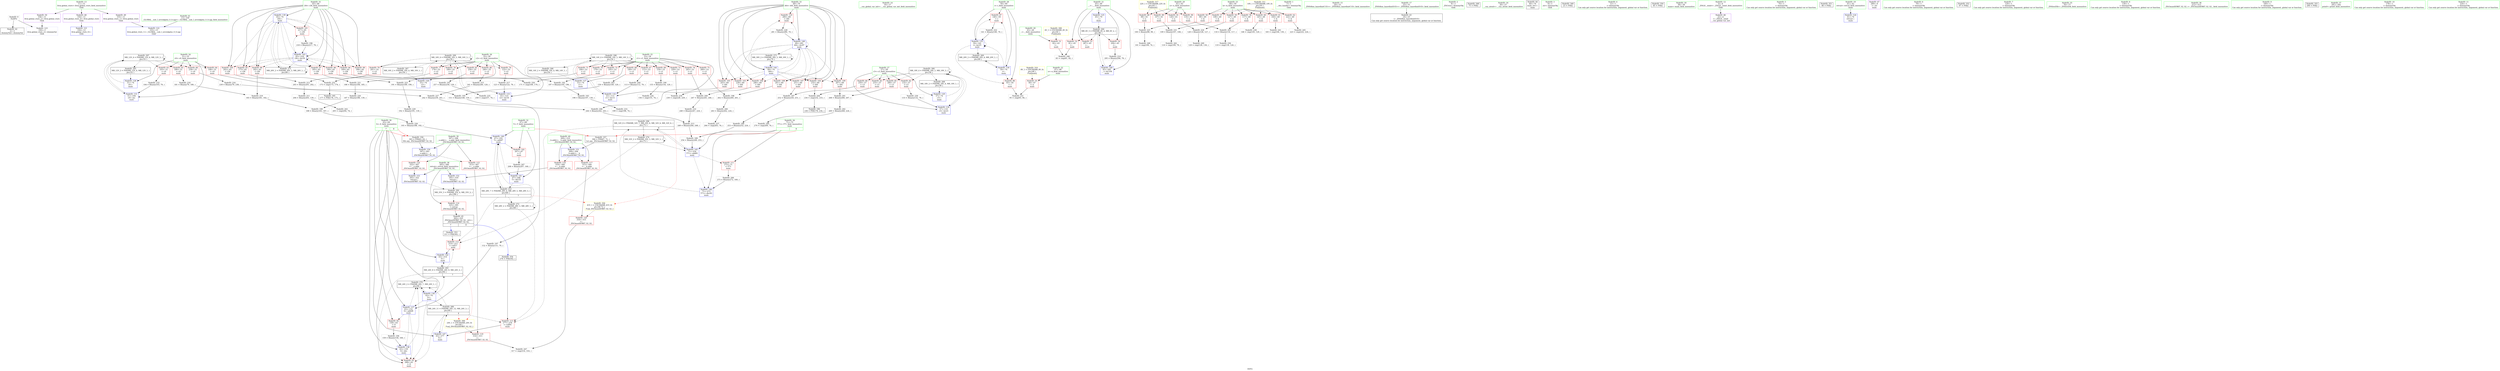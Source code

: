 digraph "SVFG" {
	label="SVFG";

	Node0x5601fb62e960 [shape=record,color=grey,label="{NodeID: 0\nNullPtr}"];
	Node0x5601fb62e960 -> Node0x5601fb657480[style=solid];
	Node0x5601fb62e960 -> Node0x5601fb65d7e0[style=solid];
	Node0x5601fb657a90 [shape=record,color=red,label="{NodeID: 97\n185\<--65\n\<--i36\nmain\n}"];
	Node0x5601fb657a90 -> Node0x5601fb665b40[style=solid];
	Node0x5601fb634420 [shape=record,color=green,label="{NodeID: 14\n16\<--17\n__cxx_global_var_init\<--__cxx_global_var_init_field_insensitive\n}"];
	Node0x5601fb65b530 [shape=record,color=grey,label="{NodeID: 194\n159 = Binary(158, 160, )\n}"];
	Node0x5601fb65b530 -> Node0x5601fb65e440[style=solid];
	Node0x5601fb6585f0 [shape=record,color=red,label="{NodeID: 111\n272\<--71\n\<--T71\nmain\n}"];
	Node0x5601fb6585f0 -> Node0x5601fb6644c0[style=solid];
	Node0x5601fb633420 [shape=record,color=green,label="{NodeID: 28\n59\<--60\ni\<--i_field_insensitive\nmain\n}"];
	Node0x5601fb633420 -> Node0x5601fb65a950[style=solid];
	Node0x5601fb633420 -> Node0x5601fb65aa20[style=solid];
	Node0x5601fb633420 -> Node0x5601fb65ddc0[style=solid];
	Node0x5601fb633420 -> Node0x5601fb65e1d0[style=solid];
	Node0x5601fb6647c0 [shape=record,color=grey,label="{NodeID: 208\n244 = Binary(242, 243, )\n}"];
	Node0x5601fb6647c0 -> Node0x5601fb664f40[style=solid];
	Node0x5601fb65d9b0 [shape=record,color=blue,label="{NodeID: 125\n45\<--79\n__\<--\nmain\n}"];
	Node0x5601fb65d9b0 -> Node0x5601fb676540[style=dashed];
	Node0x5601fb657480 [shape=record,color=black,label="{NodeID: 42\n2\<--3\ndummyVal\<--dummyVal\n}"];
	Node0x5601fb665cc0 [shape=record,color=grey,label="{NodeID: 222\n141 = Binary(140, 79, )\n}"];
	Node0x5601fb665cc0 -> Node0x5601fb65e1d0[style=solid];
	Node0x5601fb65e510 [shape=record,color=blue,label="{NodeID: 139\n65\<--74\ni36\<--\nmain\n}"];
	Node0x5601fb65e510 -> Node0x5601fb65afd0[style=dashed];
	Node0x5601fb65e510 -> Node0x5601fb65b0a0[style=dashed];
	Node0x5601fb65e510 -> Node0x5601fb6579c0[style=dashed];
	Node0x5601fb65e510 -> Node0x5601fb657a90[style=dashed];
	Node0x5601fb65e510 -> Node0x5601fb657b60[style=dashed];
	Node0x5601fb65e510 -> Node0x5601fb657c30[style=dashed];
	Node0x5601fb65e510 -> Node0x5601fb657d00[style=dashed];
	Node0x5601fb65e510 -> Node0x5601fb657dd0[style=dashed];
	Node0x5601fb65e510 -> Node0x5601fb65e850[style=dashed];
	Node0x5601fb65e510 -> Node0x5601fb679050[style=dashed];
	Node0x5601fb6590f0 [shape=record,color=red,label="{NodeID: 56\n99\<--49\n\<--k\nmain\n}"];
	Node0x5601fb6590f0 -> Node0x5601fb666140[style=solid];
	Node0x5601fb6671c0 [shape=record,color=grey,label="{NodeID: 236\n119 = cmp(118, 120, )\n}"];
	Node0x5601fb65f070 [shape=record,color=blue,label="{NodeID: 153\n305\<--322\nretval\<--\n_ZSt3maxIiERKT_S2_S2_\n}"];
	Node0x5601fb65f070 -> Node0x5601fb67f540[style=dashed];
	Node0x5601fb659c50 [shape=record,color=red,label="{NodeID: 70\n170\<--53\n\<--c1\nmain\n}"];
	Node0x5601fb659c50 -> Node0x5601fb65c7c0[style=solid];
	Node0x5601fb65c7c0 [shape=record,color=grey,label="{NodeID: 250\n171 = cmp(169, 170, )\n}"];
	Node0x5601fb65a7b0 [shape=record,color=red,label="{NodeID: 84\n250\<--57\n\<--c3\nmain\n}"];
	Node0x5601fb65a7b0 -> Node0x5601fb661830[style=solid];
	Node0x5601fb633850 [shape=record,color=green,label="{NodeID: 1\n7\<--1\n__dso_handle\<--dummyObj\nGlob }"];
	Node0x5601fb676540 [shape=record,color=black,label="{NodeID: 264\nMR_6V_3 = PHI(MR_6V_4, MR_6V_2, )\npts\{46 \}\n}"];
	Node0x5601fb676540 -> Node0x5601fb658db0[style=dashed];
	Node0x5601fb676540 -> Node0x5601fb658e80[style=dashed];
	Node0x5601fb676540 -> Node0x5601fb658f50[style=dashed];
	Node0x5601fb676540 -> Node0x5601fb65ed30[style=dashed];
	Node0x5601fb657b60 [shape=record,color=red,label="{NodeID: 98\n190\<--65\n\<--i36\nmain\n}"];
	Node0x5601fb657b60 -> Node0x5601fb665e40[style=solid];
	Node0x5601fb6344f0 [shape=record,color=green,label="{NodeID: 15\n20\<--21\n_ZNSt8ios_base4InitC1Ev\<--_ZNSt8ios_base4InitC1Ev_field_insensitive\n}"];
	Node0x5601fb65b6b0 [shape=record,color=grey,label="{NodeID: 195\n151 = Binary(148, 150, )\n}"];
	Node0x5601fb65b6b0 -> Node0x5601fb65b9b0[style=solid];
	Node0x5601fb6586c0 [shape=record,color=red,label="{NodeID: 112\n214\<--211\n\<--call57\nmain\n}"];
	Node0x5601fb6586c0 -> Node0x5601fb65e780[style=solid];
	Node0x5601fb656970 [shape=record,color=green,label="{NodeID: 29\n61\<--62\nx\<--x_field_insensitive\nmain\n}"];
	Node0x5601fb656970 -> Node0x5601fb65aaf0[style=solid];
	Node0x5601fb656970 -> Node0x5601fb65abc0[style=solid];
	Node0x5601fb656970 -> Node0x5601fb65ac90[style=solid];
	Node0x5601fb656970 -> Node0x5601fb65ad60[style=solid];
	Node0x5601fb67f540 [shape=record,color=black,label="{NodeID: 292\nMR_35V_3 = PHI(MR_35V_4, MR_35V_2, )\npts\{306 \}\n}"];
	Node0x5601fb67f540 -> Node0x5601fb658860[style=dashed];
	Node0x5601fb664940 [shape=record,color=grey,label="{NodeID: 209\n247 = Binary(245, 246, )\n}"];
	Node0x5601fb664940 -> Node0x5601fb664ac0[style=solid];
	Node0x5601fb65da80 [shape=record,color=blue,label="{NodeID: 126\n51\<--74\nc0\<--\nmain\n}"];
	Node0x5601fb65da80 -> Node0x5601fb680e40[style=dashed];
	Node0x5601fb657580 [shape=record,color=black,label="{NodeID: 43\n24\<--25\n\<--_ZNSt8ios_base4InitD1Ev\nCan only get source location for instruction, argument, global var or function.}"];
	Node0x5601fb683500 [shape=record,color=yellow,style=double,label="{NodeID: 306\n24V_1 = ENCHI(MR_24V_0)\npts\{64 \}\nFun[_ZSt3maxIiERKT_S2_S2_]}"];
	Node0x5601fb683500 -> Node0x5601fb65d440[style=dashed];
	Node0x5601fb665e40 [shape=record,color=grey,label="{NodeID: 223\n191 = Binary(189, 190, )\n}"];
	Node0x5601fb665e40 -> Node0x5601fb666740[style=solid];
	Node0x5601fb65e5e0 [shape=record,color=blue,label="{NodeID: 140\n67\<--193\nT\<--add47\nmain\n}"];
	Node0x5601fb65e5e0 -> Node0x5601fb657ea0[style=dashed];
	Node0x5601fb65e5e0 -> Node0x5601fb65e6b0[style=dashed];
	Node0x5601fb65e5e0 -> Node0x5601fb672e40[style=dashed];
	Node0x5601fb6591c0 [shape=record,color=red,label="{NodeID: 57\n108\<--49\n\<--k\nmain\n}"];
	Node0x5601fb6591c0 -> Node0x5601fb666a40[style=solid];
	Node0x5601fb667340 [shape=record,color=grey,label="{NodeID: 237\n264 = cmp(263, 74, )\n}"];
	Node0x5601fb659d20 [shape=record,color=red,label="{NodeID: 71\n184\<--53\n\<--c1\nmain\n}"];
	Node0x5601fb659d20 -> Node0x5601fb665b40[style=solid];
	Node0x5601fb65c940 [shape=record,color=grey,label="{NodeID: 251\n95 = cmp(93, 94, )\n}"];
	Node0x5601fb65a880 [shape=record,color=red,label="{NodeID: 85\n266\<--57\n\<--c3\nmain\n}"];
	Node0x5601fb65a880 -> Node0x5601fb65bfb0[style=solid];
	Node0x5601fb6338e0 [shape=record,color=green,label="{NodeID: 2\n8\<--1\n_ZSt3cin\<--dummyObj\nGlob }"];
	Node0x5601fb697a70 [shape=record,color=black,label="{NodeID: 348\n75 = PHI()\n}"];
	Node0x5601fb676a40 [shape=record,color=black,label="{NodeID: 265\nMR_12V_2 = PHI(MR_12V_4, MR_12V_1, )\npts\{52 \}\n}"];
	Node0x5601fb676a40 -> Node0x5601fb65da80[style=dashed];
	Node0x5601fb657c30 [shape=record,color=red,label="{NodeID: 99\n196\<--65\n\<--i36\nmain\n}"];
	Node0x5601fb657c30 -> Node0x5601fb65b230[style=solid];
	Node0x5601fb632a00 [shape=record,color=green,label="{NodeID: 16\n26\<--27\n__cxa_atexit\<--__cxa_atexit_field_insensitive\n}"];
	Node0x5601fb65b830 [shape=record,color=grey,label="{NodeID: 196\n218 = Binary(217, 79, )\n}"];
	Node0x5601fb65b830 -> Node0x5601fb65e850[style=solid];
	Node0x5601fb658790 [shape=record,color=red,label="{NodeID: 113\n277\<--276\n\<--call95\nmain\n}"];
	Node0x5601fb658790 -> Node0x5601fb65eb90[style=solid];
	Node0x5601fb656a00 [shape=record,color=green,label="{NodeID: 30\n63\<--64\nS\<--S_field_insensitive\nmain\n|{|<s7>7|<s8>8}}"];
	Node0x5601fb656a00 -> Node0x5601fb65ae30[style=solid];
	Node0x5601fb656a00 -> Node0x5601fb65af00[style=solid];
	Node0x5601fb656a00 -> Node0x5601fb65e2a0[style=solid];
	Node0x5601fb656a00 -> Node0x5601fb65e370[style=solid];
	Node0x5601fb656a00 -> Node0x5601fb65e440[style=solid];
	Node0x5601fb656a00 -> Node0x5601fb65e780[style=solid];
	Node0x5601fb656a00 -> Node0x5601fb65eb90[style=solid];
	Node0x5601fb656a00:s7 -> Node0x5601fb698330[style=solid,color=red];
	Node0x5601fb656a00:s8 -> Node0x5601fb698330[style=solid,color=red];
	Node0x5601fb67fa40 [shape=record,color=black,label="{NodeID: 293\nMR_24V_8 = PHI(MR_24V_9, MR_24V_3, )\npts\{64 \}\n|{|<s4>7}}"];
	Node0x5601fb67fa40 -> Node0x5601fb65af00[style=dashed];
	Node0x5601fb67fa40 -> Node0x5601fb6586c0[style=dashed];
	Node0x5601fb67fa40 -> Node0x5601fb65e780[style=dashed];
	Node0x5601fb67fa40 -> Node0x5601fb678340[style=dashed];
	Node0x5601fb67fa40:s4 -> Node0x5601fb683500[style=dashed,color=red];
	Node0x5601fb664ac0 [shape=record,color=grey,label="{NodeID: 210\n248 = Binary(247, 224, )\n}"];
	Node0x5601fb664ac0 -> Node0x5601fb664f40[style=solid];
	Node0x5601fb65db50 [shape=record,color=blue,label="{NodeID: 127\n53\<--74\nc1\<--\nmain\n}"];
	Node0x5601fb65db50 -> Node0x5601fb681340[style=dashed];
	Node0x5601fb657680 [shape=record,color=black,label="{NodeID: 44\n40\<--74\nmain_ret\<--\nmain\n}"];
	Node0x5601fb665fc0 [shape=record,color=grey,label="{NodeID: 224\n128 = Binary(126, 127, )\n}"];
	Node0x5601fb665fc0 -> Node0x5601fb65c640[style=solid];
	Node0x5601fb65e6b0 [shape=record,color=blue,label="{NodeID: 141\n67\<--208\nT\<--dec55\nmain\n}"];
	Node0x5601fb65e6b0 -> Node0x5601fb672e40[style=dashed];
	Node0x5601fb659290 [shape=record,color=red,label="{NodeID: 58\n117\<--49\n\<--k\nmain\n}"];
	Node0x5601fb659290 -> Node0x5601fb664340[style=solid];
	Node0x5601fb6674c0 [shape=record,color=grey,label="{NodeID: 238\n146 = cmp(145, 120, )\n}"];
	Node0x5601fb659df0 [shape=record,color=red,label="{NodeID: 72\n195\<--53\n\<--c1\nmain\n}"];
	Node0x5601fb659df0 -> Node0x5601fb65b230[style=solid];
	Node0x5601fb65cac0 [shape=record,color=grey,label="{NodeID: 252\n175 = cmp(173, 174, )\n}"];
	Node0x5601fb65cac0 -> Node0x5601fb382390[style=solid];
	Node0x5601fb65a950 [shape=record,color=red,label="{NodeID: 86\n93\<--59\n\<--i\nmain\n}"];
	Node0x5601fb65a950 -> Node0x5601fb65c940[style=solid];
	Node0x5601fb635250 [shape=record,color=green,label="{NodeID: 3\n9\<--1\n.str\<--dummyObj\nGlob }"];
	Node0x5601fb697b70 [shape=record,color=black,label="{NodeID: 349\n23 = PHI()\n}"];
	Node0x5601fb676f40 [shape=record,color=black,label="{NodeID: 266\nMR_14V_2 = PHI(MR_14V_4, MR_14V_1, )\npts\{54 \}\n}"];
	Node0x5601fb676f40 -> Node0x5601fb65db50[style=dashed];
	Node0x5601fb657d00 [shape=record,color=red,label="{NodeID: 100\n202\<--65\n\<--i36\nmain\n}"];
	Node0x5601fb657d00 -> Node0x5601fb664dc0[style=solid];
	Node0x5601fb632ad0 [shape=record,color=green,label="{NodeID: 17\n25\<--31\n_ZNSt8ios_base4InitD1Ev\<--_ZNSt8ios_base4InitD1Ev_field_insensitive\n}"];
	Node0x5601fb632ad0 -> Node0x5601fb657580[style=solid];
	Node0x5601fb65b9b0 [shape=record,color=grey,label="{NodeID: 197\n152 = Binary(151, 79, )\n}"];
	Node0x5601fb65b9b0 -> Node0x5601fb65e370[style=solid];
	Node0x5601fb658860 [shape=record,color=red,label="{NodeID: 114\n325\<--305\n\<--retval\n_ZSt3maxIiERKT_S2_S2_\n}"];
	Node0x5601fb658860 -> Node0x5601fb657750[style=solid];
	Node0x5601fb656ad0 [shape=record,color=green,label="{NodeID: 31\n65\<--66\ni36\<--i36_field_insensitive\nmain\n}"];
	Node0x5601fb656ad0 -> Node0x5601fb65afd0[style=solid];
	Node0x5601fb656ad0 -> Node0x5601fb65b0a0[style=solid];
	Node0x5601fb656ad0 -> Node0x5601fb6579c0[style=solid];
	Node0x5601fb656ad0 -> Node0x5601fb657a90[style=solid];
	Node0x5601fb656ad0 -> Node0x5601fb657b60[style=solid];
	Node0x5601fb656ad0 -> Node0x5601fb657c30[style=solid];
	Node0x5601fb656ad0 -> Node0x5601fb657d00[style=solid];
	Node0x5601fb656ad0 -> Node0x5601fb657dd0[style=solid];
	Node0x5601fb656ad0 -> Node0x5601fb65e510[style=solid];
	Node0x5601fb656ad0 -> Node0x5601fb65e850[style=solid];
	Node0x5601fb664c40 [shape=record,color=grey,label="{NodeID: 211\n204 = Binary(203, 130, )\n}"];
	Node0x5601fb664c40 -> Node0x5601fb667c40[style=solid];
	Node0x5601fb65dc20 [shape=record,color=blue,label="{NodeID: 128\n55\<--74\nc2\<--\nmain\n}"];
	Node0x5601fb65dc20 -> Node0x5601fb681840[style=dashed];
	Node0x5601fb657750 [shape=record,color=black,label="{NodeID: 45\n302\<--325\n_ZSt3maxIiERKT_S2_S2__ret\<--\n_ZSt3maxIiERKT_S2_S2_\n|{<s0>7|<s1>8}}"];
	Node0x5601fb657750:s0 -> Node0x5601fb697f70[style=solid,color=blue];
	Node0x5601fb657750:s1 -> Node0x5601fb698160[style=solid,color=blue];
	Node0x5601fb6836f0 [shape=record,color=yellow,style=double,label="{NodeID: 308\n4V_1 = ENCHI(MR_4V_0)\npts\{44 \}\nFun[main]}"];
	Node0x5601fb6836f0 -> Node0x5601fb658ce0[style=dashed];
	Node0x5601fb666140 [shape=record,color=grey,label="{NodeID: 225\n100 = Binary(98, 99, )\n}"];
	Node0x5601fb666140 -> Node0x5601fb65c4c0[style=solid];
	Node0x5601fb65e780 [shape=record,color=blue,label="{NodeID: 142\n63\<--214\nS\<--\nmain\n}"];
	Node0x5601fb65e780 -> Node0x5601fb67fa40[style=dashed];
	Node0x5601fb659360 [shape=record,color=red,label="{NodeID: 59\n127\<--49\n\<--k\nmain\n}"];
	Node0x5601fb659360 -> Node0x5601fb665fc0[style=solid];
	Node0x5601fb667640 [shape=record,color=grey,label="{NodeID: 239\n230 = cmp(228, 229, )\n}"];
	Node0x5601fb659ec0 [shape=record,color=red,label="{NodeID: 73\n229\<--53\n\<--c1\nmain\n}"];
	Node0x5601fb659ec0 -> Node0x5601fb667640[style=solid];
	Node0x5601fb672e40 [shape=record,color=black,label="{NodeID: 253\nMR_28V_7 = PHI(MR_28V_6, MR_28V_5, MR_28V_5, )\npts\{68 \}\n|{|<s3>7}}"];
	Node0x5601fb672e40 -> Node0x5601fb6586c0[style=dashed];
	Node0x5601fb672e40 -> Node0x5601fb65e5e0[style=dashed];
	Node0x5601fb672e40 -> Node0x5601fb679140[style=dashed];
	Node0x5601fb672e40:s3 -> Node0x5601fb683340[style=dashed,color=red];
	Node0x5601fb65aa20 [shape=record,color=red,label="{NodeID: 87\n140\<--59\n\<--i\nmain\n}"];
	Node0x5601fb65aa20 -> Node0x5601fb665cc0[style=solid];
	Node0x5601fb6352e0 [shape=record,color=green,label="{NodeID: 4\n12\<--1\n\<--dummyObj\nCan only get source location for instruction, argument, global var or function.}"];
	Node0x5601fb697c70 [shape=record,color=black,label="{NodeID: 350\n85 = PHI()\n}"];
	Node0x5601fb677440 [shape=record,color=black,label="{NodeID: 267\nMR_16V_2 = PHI(MR_16V_4, MR_16V_1, )\npts\{56 \}\n}"];
	Node0x5601fb677440 -> Node0x5601fb65dc20[style=dashed];
	Node0x5601fb657dd0 [shape=record,color=red,label="{NodeID: 101\n217\<--65\n\<--i36\nmain\n}"];
	Node0x5601fb657dd0 -> Node0x5601fb65b830[style=solid];
	Node0x5601fb632bd0 [shape=record,color=green,label="{NodeID: 18\n38\<--39\nmain\<--main_field_insensitive\n}"];
	Node0x5601fb65bb30 [shape=record,color=grey,label="{NodeID: 198\n262 = Binary(260, 261, )\n}"];
	Node0x5601fb65bb30 -> Node0x5601fb65be30[style=solid];
	Node0x5601fb658930 [shape=record,color=red,label="{NodeID: 115\n313\<--307\n\<--__a.addr\n_ZSt3maxIiERKT_S2_S2_\n}"];
	Node0x5601fb658930 -> Node0x5601fb65d440[style=solid];
	Node0x5601fb656ba0 [shape=record,color=green,label="{NodeID: 32\n67\<--68\nT\<--T_field_insensitive\nmain\n|{|<s3>7}}"];
	Node0x5601fb656ba0 -> Node0x5601fb657ea0[style=solid];
	Node0x5601fb656ba0 -> Node0x5601fb65e5e0[style=solid];
	Node0x5601fb656ba0 -> Node0x5601fb65e6b0[style=solid];
	Node0x5601fb656ba0:s3 -> Node0x5601fb698570[style=solid,color=red];
	Node0x5601fb664dc0 [shape=record,color=grey,label="{NodeID: 212\n203 = Binary(201, 202, )\n}"];
	Node0x5601fb664dc0 -> Node0x5601fb664c40[style=solid];
	Node0x5601fb65dcf0 [shape=record,color=blue,label="{NodeID: 129\n57\<--74\nc3\<--\nmain\n}"];
	Node0x5601fb65dcf0 -> Node0x5601fb681d40[style=dashed];
	Node0x5601fb657820 [shape=record,color=purple,label="{NodeID: 46\n22\<--4\n\<--_ZStL8__ioinit\n__cxx_global_var_init\n}"];
	Node0x5601fb6662c0 [shape=record,color=grey,label="{NodeID: 226\n193 = Binary(188, 192, )\n}"];
	Node0x5601fb6662c0 -> Node0x5601fb65e5e0[style=solid];
	Node0x5601fb65e850 [shape=record,color=blue,label="{NodeID: 143\n65\<--218\ni36\<--inc59\nmain\n}"];
	Node0x5601fb65e850 -> Node0x5601fb65afd0[style=dashed];
	Node0x5601fb65e850 -> Node0x5601fb65b0a0[style=dashed];
	Node0x5601fb65e850 -> Node0x5601fb6579c0[style=dashed];
	Node0x5601fb65e850 -> Node0x5601fb657a90[style=dashed];
	Node0x5601fb65e850 -> Node0x5601fb657b60[style=dashed];
	Node0x5601fb65e850 -> Node0x5601fb657c30[style=dashed];
	Node0x5601fb65e850 -> Node0x5601fb657d00[style=dashed];
	Node0x5601fb65e850 -> Node0x5601fb657dd0[style=dashed];
	Node0x5601fb65e850 -> Node0x5601fb65e850[style=dashed];
	Node0x5601fb65e850 -> Node0x5601fb679050[style=dashed];
	Node0x5601fb659430 [shape=record,color=red,label="{NodeID: 60\n145\<--49\n\<--k\nmain\n}"];
	Node0x5601fb659430 -> Node0x5601fb6674c0[style=solid];
	Node0x5601fb6677c0 [shape=record,color=grey,label="{NodeID: 240\n270 = cmp(269, 74, )\n}"];
	Node0x5601fb659f90 [shape=record,color=red,label="{NodeID: 74\n245\<--53\n\<--c1\nmain\n}"];
	Node0x5601fb659f90 -> Node0x5601fb664940[style=solid];
	Node0x5601fb65aaf0 [shape=record,color=red,label="{NodeID: 88\n98\<--61\n\<--x\nmain\n}"];
	Node0x5601fb65aaf0 -> Node0x5601fb666140[style=solid];
	Node0x5601fb633d70 [shape=record,color=green,label="{NodeID: 5\n74\<--1\n\<--dummyObj\nCan only get source location for instruction, argument, global var or function.}"];
	Node0x5601fb697dd0 [shape=record,color=black,label="{NodeID: 351\n86 = PHI()\n}"];
	Node0x5601fb677940 [shape=record,color=black,label="{NodeID: 268\nMR_18V_2 = PHI(MR_18V_4, MR_18V_1, )\npts\{58 \}\n}"];
	Node0x5601fb677940 -> Node0x5601fb65dcf0[style=dashed];
	Node0x5601fb382390 [shape=record,color=black,label="{NodeID: 185\n177 = PHI(178, 175, )\n}"];
	Node0x5601fb657ea0 [shape=record,color=red,label="{NodeID: 102\n207\<--67\n\<--T\nmain\n}"];
	Node0x5601fb657ea0 -> Node0x5601fb664640[style=solid];
	Node0x5601fb632cd0 [shape=record,color=green,label="{NodeID: 19\n41\<--42\nretval\<--retval_field_insensitive\nmain\n}"];
	Node0x5601fb632cd0 -> Node0x5601fb65d8e0[style=solid];
	Node0x5601fb65bcb0 [shape=record,color=grey,label="{NodeID: 199\n188 = Binary(183, 187, )\n}"];
	Node0x5601fb65bcb0 -> Node0x5601fb6662c0[style=solid];
	Node0x5601fb65d1d0 [shape=record,color=red,label="{NodeID: 116\n322\<--307\n\<--__a.addr\n_ZSt3maxIiERKT_S2_S2_\n}"];
	Node0x5601fb65d1d0 -> Node0x5601fb65f070[style=solid];
	Node0x5601fb656c70 [shape=record,color=green,label="{NodeID: 33\n69\<--70\ni64\<--i64_field_insensitive\nmain\n}"];
	Node0x5601fb656c70 -> Node0x5601fb657f70[style=solid];
	Node0x5601fb656c70 -> Node0x5601fb658040[style=solid];
	Node0x5601fb656c70 -> Node0x5601fb658110[style=solid];
	Node0x5601fb656c70 -> Node0x5601fb6581e0[style=solid];
	Node0x5601fb656c70 -> Node0x5601fb6582b0[style=solid];
	Node0x5601fb656c70 -> Node0x5601fb658380[style=solid];
	Node0x5601fb656c70 -> Node0x5601fb658450[style=solid];
	Node0x5601fb656c70 -> Node0x5601fb658520[style=solid];
	Node0x5601fb656c70 -> Node0x5601fb65e920[style=solid];
	Node0x5601fb656c70 -> Node0x5601fb65ec60[style=solid];
	Node0x5601fb680940 [shape=record,color=black,label="{NodeID: 296\nMR_32V_8 = PHI(MR_32V_7, MR_32V_6, MR_32V_6, MR_32V_6, )\npts\{72 \}\n|{|<s3>8}}"];
	Node0x5601fb680940 -> Node0x5601fb658790[style=dashed];
	Node0x5601fb680940 -> Node0x5601fb65e9f0[style=dashed];
	Node0x5601fb680940 -> Node0x5601fb679b40[style=dashed];
	Node0x5601fb680940:s3 -> Node0x5601fb683340[style=dashed,color=red];
	Node0x5601fb664f40 [shape=record,color=grey,label="{NodeID: 213\n249 = Binary(244, 248, )\n}"];
	Node0x5601fb664f40 -> Node0x5601fb661b30[style=solid];
	Node0x5601fb65ddc0 [shape=record,color=blue,label="{NodeID: 130\n59\<--74\ni\<--\nmain\n}"];
	Node0x5601fb65ddc0 -> Node0x5601fb65a950[style=dashed];
	Node0x5601fb65ddc0 -> Node0x5601fb65aa20[style=dashed];
	Node0x5601fb65ddc0 -> Node0x5601fb65e1d0[style=dashed];
	Node0x5601fb65ddc0 -> Node0x5601fb677e40[style=dashed];
	Node0x5601fb6578f0 [shape=record,color=purple,label="{NodeID: 47\n289\<--9\n\<--.str\nmain\n}"];
	Node0x5601fb6838b0 [shape=record,color=yellow,style=double,label="{NodeID: 310\n8V_1 = ENCHI(MR_8V_0)\npts\{48 \}\nFun[main]}"];
	Node0x5601fb6838b0 -> Node0x5601fb659020[style=dashed];
	Node0x5601fb666440 [shape=record,color=grey,label="{NodeID: 227\n242 = Binary(239, 241, )\n}"];
	Node0x5601fb666440 -> Node0x5601fb6647c0[style=solid];
	Node0x5601fb65e920 [shape=record,color=blue,label="{NodeID: 144\n69\<--74\ni64\<--\nmain\n}"];
	Node0x5601fb65e920 -> Node0x5601fb657f70[style=dashed];
	Node0x5601fb65e920 -> Node0x5601fb658040[style=dashed];
	Node0x5601fb65e920 -> Node0x5601fb658110[style=dashed];
	Node0x5601fb65e920 -> Node0x5601fb6581e0[style=dashed];
	Node0x5601fb65e920 -> Node0x5601fb6582b0[style=dashed];
	Node0x5601fb65e920 -> Node0x5601fb658380[style=dashed];
	Node0x5601fb65e920 -> Node0x5601fb658450[style=dashed];
	Node0x5601fb65e920 -> Node0x5601fb658520[style=dashed];
	Node0x5601fb65e920 -> Node0x5601fb65ec60[style=dashed];
	Node0x5601fb65e920 -> Node0x5601fb679640[style=dashed];
	Node0x5601fb659500 [shape=record,color=red,label="{NodeID: 61\n164\<--49\n\<--k\nmain\n}"];
	Node0x5601fb659500 -> Node0x5601fb667940[style=solid];
	Node0x5601fb667940 [shape=record,color=grey,label="{NodeID: 241\n165 = cmp(164, 130, )\n}"];
	Node0x5601fb65a060 [shape=record,color=red,label="{NodeID: 75\n260\<--53\n\<--c1\nmain\n}"];
	Node0x5601fb65a060 -> Node0x5601fb65bb30[style=solid];
	Node0x5601fb65abc0 [shape=record,color=red,label="{NodeID: 89\n107\<--61\n\<--x\nmain\n}"];
	Node0x5601fb65abc0 -> Node0x5601fb666a40[style=solid];
	Node0x5601fb633e00 [shape=record,color=green,label="{NodeID: 6\n79\<--1\n\<--dummyObj\nCan only get source location for instruction, argument, global var or function.}"];
	Node0x5601fb697ea0 [shape=record,color=black,label="{NodeID: 352\n97 = PHI()\n}"];
	Node0x5601fb677e40 [shape=record,color=black,label="{NodeID: 269\nMR_20V_2 = PHI(MR_20V_4, MR_20V_1, )\npts\{60 \}\n}"];
	Node0x5601fb677e40 -> Node0x5601fb65ddc0[style=dashed];
	Node0x5601fb661290 [shape=record,color=black,label="{NodeID: 186\n236 = PHI(178, 234, )\n}"];
	Node0x5601fb657f70 [shape=record,color=red,label="{NodeID: 103\n228\<--69\n\<--i64\nmain\n}"];
	Node0x5601fb657f70 -> Node0x5601fb667640[style=solid];
	Node0x5601fb632da0 [shape=record,color=green,label="{NodeID: 20\n43\<--44\n_\<--__field_insensitive\nmain\n}"];
	Node0x5601fb632da0 -> Node0x5601fb658ce0[style=solid];
	Node0x5601fb65be30 [shape=record,color=grey,label="{NodeID: 200\n263 = Binary(262, 224, )\n}"];
	Node0x5601fb65be30 -> Node0x5601fb667340[style=solid];
	Node0x5601fb65d2a0 [shape=record,color=red,label="{NodeID: 117\n315\<--309\n\<--__b.addr\n_ZSt3maxIiERKT_S2_S2_\n}"];
	Node0x5601fb65d2a0 -> Node0x5601fb65d510[style=solid];
	Node0x5601fb656d40 [shape=record,color=green,label="{NodeID: 34\n71\<--72\nT71\<--T71_field_insensitive\nmain\n|{|<s3>8}}"];
	Node0x5601fb656d40 -> Node0x5601fb6585f0[style=solid];
	Node0x5601fb656d40 -> Node0x5601fb65e9f0[style=solid];
	Node0x5601fb656d40 -> Node0x5601fb65eac0[style=solid];
	Node0x5601fb656d40:s3 -> Node0x5601fb698570[style=solid,color=red];
	Node0x5601fb680e40 [shape=record,color=black,label="{NodeID: 297\nMR_12V_4 = PHI(MR_12V_6, MR_12V_3, )\npts\{52 \}\n}"];
	Node0x5601fb680e40 -> Node0x5601fb6596a0[style=dashed];
	Node0x5601fb680e40 -> Node0x5601fb659770[style=dashed];
	Node0x5601fb680e40 -> Node0x5601fb659840[style=dashed];
	Node0x5601fb680e40 -> Node0x5601fb659910[style=dashed];
	Node0x5601fb680e40 -> Node0x5601fb65de90[style=dashed];
	Node0x5601fb680e40 -> Node0x5601fb676a40[style=dashed];
	Node0x5601fb680e40 -> Node0x5601fb680e40[style=dashed];
	Node0x5601fb6650c0 [shape=record,color=grey,label="{NodeID: 214\n295 = Binary(294, 79, )\n}"];
	Node0x5601fb6650c0 -> Node0x5601fb65ed30[style=solid];
	Node0x5601fb65de90 [shape=record,color=blue,label="{NodeID: 131\n51\<--104\nc0\<--inc\nmain\n}"];
	Node0x5601fb65de90 -> Node0x5601fb680e40[style=dashed];
	Node0x5601fb6589e0 [shape=record,color=purple,label="{NodeID: 48\n334\<--11\nllvm.global_ctors_0\<--llvm.global_ctors\nGlob }"];
	Node0x5601fb6589e0 -> Node0x5601fb65d5e0[style=solid];
	Node0x5601fb683990 [shape=record,color=yellow,style=double,label="{NodeID: 311\n10V_1 = ENCHI(MR_10V_0)\npts\{50 \}\nFun[main]}"];
	Node0x5601fb683990 -> Node0x5601fb6590f0[style=dashed];
	Node0x5601fb683990 -> Node0x5601fb6591c0[style=dashed];
	Node0x5601fb683990 -> Node0x5601fb659290[style=dashed];
	Node0x5601fb683990 -> Node0x5601fb659360[style=dashed];
	Node0x5601fb683990 -> Node0x5601fb659430[style=dashed];
	Node0x5601fb683990 -> Node0x5601fb659500[style=dashed];
	Node0x5601fb683990 -> Node0x5601fb6595d0[style=dashed];
	Node0x5601fb6665c0 [shape=record,color=grey,label="{NodeID: 228\n281 = Binary(280, 79, )\n}"];
	Node0x5601fb6665c0 -> Node0x5601fb65ec60[style=solid];
	Node0x5601fb65e9f0 [shape=record,color=blue,label="{NodeID: 145\n71\<--254\nT71\<--add81\nmain\n}"];
	Node0x5601fb65e9f0 -> Node0x5601fb6585f0[style=dashed];
	Node0x5601fb65e9f0 -> Node0x5601fb65eac0[style=dashed];
	Node0x5601fb65e9f0 -> Node0x5601fb680940[style=dashed];
	Node0x5601fb6595d0 [shape=record,color=red,label="{NodeID: 62\n222\<--49\n\<--k\nmain\n}"];
	Node0x5601fb6595d0 -> Node0x5601fb667f40[style=solid];
	Node0x5601fb667ac0 [shape=record,color=grey,label="{NodeID: 242\n110 = cmp(109, 79, )\n}"];
	Node0x5601fb65a130 [shape=record,color=red,label="{NodeID: 76\n122\<--55\n\<--c2\nmain\n}"];
	Node0x5601fb65a130 -> Node0x5601fb665540[style=solid];
	Node0x5601fb65ac90 [shape=record,color=red,label="{NodeID: 90\n116\<--61\n\<--x\nmain\n}"];
	Node0x5601fb65ac90 -> Node0x5601fb664340[style=solid];
	Node0x5601fb634e80 [shape=record,color=green,label="{NodeID: 7\n120\<--1\n\<--dummyObj\nCan only get source location for instruction, argument, global var or function.}"];
	Node0x5601fb697f70 [shape=record,color=black,label="{NodeID: 353\n211 = PHI(302, )\n}"];
	Node0x5601fb697f70 -> Node0x5601fb6586c0[style=solid];
	Node0x5601fb678340 [shape=record,color=black,label="{NodeID: 270\nMR_24V_2 = PHI(MR_24V_7, MR_24V_1, )\npts\{64 \}\n}"];
	Node0x5601fb678340 -> Node0x5601fb65e2a0[style=dashed];
	Node0x5601fb661830 [shape=record,color=grey,label="{NodeID: 187\n252 = Binary(250, 251, )\n}"];
	Node0x5601fb661830 -> Node0x5601fb6619b0[style=solid];
	Node0x5601fb658040 [shape=record,color=red,label="{NodeID: 104\n232\<--69\n\<--i64\nmain\n}"];
	Node0x5601fb658040 -> Node0x5601fb667dc0[style=solid];
	Node0x5601fb632e70 [shape=record,color=green,label="{NodeID: 21\n45\<--46\n__\<--___field_insensitive\nmain\n}"];
	Node0x5601fb632e70 -> Node0x5601fb658db0[style=solid];
	Node0x5601fb632e70 -> Node0x5601fb658e80[style=solid];
	Node0x5601fb632e70 -> Node0x5601fb658f50[style=solid];
	Node0x5601fb632e70 -> Node0x5601fb65d9b0[style=solid];
	Node0x5601fb632e70 -> Node0x5601fb65ed30[style=solid];
	Node0x5601fb65bfb0 [shape=record,color=grey,label="{NodeID: 201\n268 = Binary(266, 267, )\n}"];
	Node0x5601fb65bfb0 -> Node0x5601fb663f00[style=solid];
	Node0x5601fb65d370 [shape=record,color=red,label="{NodeID: 118\n319\<--309\n\<--__b.addr\n_ZSt3maxIiERKT_S2_S2_\n}"];
	Node0x5601fb65d370 -> Node0x5601fb65efa0[style=solid];
	Node0x5601fb656e10 [shape=record,color=green,label="{NodeID: 35\n76\<--77\n_ZNSirsERi\<--_ZNSirsERi_field_insensitive\n}"];
	Node0x5601fb681340 [shape=record,color=black,label="{NodeID: 298\nMR_14V_4 = PHI(MR_14V_5, MR_14V_3, )\npts\{54 \}\n}"];
	Node0x5601fb681340 -> Node0x5601fb6599e0[style=dashed];
	Node0x5601fb681340 -> Node0x5601fb659ab0[style=dashed];
	Node0x5601fb681340 -> Node0x5601fb659b80[style=dashed];
	Node0x5601fb681340 -> Node0x5601fb659c50[style=dashed];
	Node0x5601fb681340 -> Node0x5601fb659d20[style=dashed];
	Node0x5601fb681340 -> Node0x5601fb659df0[style=dashed];
	Node0x5601fb681340 -> Node0x5601fb659ec0[style=dashed];
	Node0x5601fb681340 -> Node0x5601fb659f90[style=dashed];
	Node0x5601fb681340 -> Node0x5601fb65a060[style=dashed];
	Node0x5601fb681340 -> Node0x5601fb65df60[style=dashed];
	Node0x5601fb681340 -> Node0x5601fb676f40[style=dashed];
	Node0x5601fb681340 -> Node0x5601fb681340[style=dashed];
	Node0x5601fb665240 [shape=record,color=grey,label="{NodeID: 215\n241 = Binary(240, 120, )\n}"];
	Node0x5601fb665240 -> Node0x5601fb666440[style=solid];
	Node0x5601fb65df60 [shape=record,color=blue,label="{NodeID: 132\n53\<--113\nc1\<--inc11\nmain\n}"];
	Node0x5601fb65df60 -> Node0x5601fb681340[style=dashed];
	Node0x5601fb658ae0 [shape=record,color=purple,label="{NodeID: 49\n335\<--11\nllvm.global_ctors_1\<--llvm.global_ctors\nGlob }"];
	Node0x5601fb658ae0 -> Node0x5601fb65d6e0[style=solid];
	Node0x5601fb666740 [shape=record,color=grey,label="{NodeID: 229\n192 = Binary(191, 130, )\n}"];
	Node0x5601fb666740 -> Node0x5601fb6662c0[style=solid];
	Node0x5601fb65eac0 [shape=record,color=blue,label="{NodeID: 146\n71\<--273\nT71\<--dec93\nmain\n}"];
	Node0x5601fb65eac0 -> Node0x5601fb680940[style=dashed];
	Node0x5601fb6596a0 [shape=record,color=red,label="{NodeID: 63\n103\<--51\n\<--c0\nmain\n}"];
	Node0x5601fb6596a0 -> Node0x5601fb666bc0[style=solid];
	Node0x5601fb667c40 [shape=record,color=grey,label="{NodeID: 243\n205 = cmp(204, 74, )\n}"];
	Node0x5601fb65a200 [shape=record,color=red,label="{NodeID: 77\n174\<--55\n\<--c2\nmain\n}"];
	Node0x5601fb65a200 -> Node0x5601fb65cac0[style=solid];
	Node0x5601fb65ad60 [shape=record,color=red,label="{NodeID: 91\n126\<--61\n\<--x\nmain\n}"];
	Node0x5601fb65ad60 -> Node0x5601fb665fc0[style=solid];
	Node0x5601fb634f10 [shape=record,color=green,label="{NodeID: 8\n130\<--1\n\<--dummyObj\nCan only get source location for instruction, argument, global var or function.}"];
	Node0x5601fb698160 [shape=record,color=black,label="{NodeID: 354\n276 = PHI(302, )\n}"];
	Node0x5601fb698160 -> Node0x5601fb658790[style=solid];
	Node0x5601fb679050 [shape=record,color=black,label="{NodeID: 271\nMR_26V_2 = PHI(MR_26V_3, MR_26V_1, )\npts\{66 \}\n}"];
	Node0x5601fb679050 -> Node0x5601fb65e510[style=dashed];
	Node0x5601fb679050 -> Node0x5601fb679050[style=dashed];
	Node0x5601fb6619b0 [shape=record,color=grey,label="{NodeID: 188\n253 = Binary(252, 224, )\n}"];
	Node0x5601fb6619b0 -> Node0x5601fb661b30[style=solid];
	Node0x5601fb658110 [shape=record,color=red,label="{NodeID: 105\n243\<--69\n\<--i64\nmain\n}"];
	Node0x5601fb658110 -> Node0x5601fb6647c0[style=solid];
	Node0x5601fb632f40 [shape=record,color=green,label="{NodeID: 22\n47\<--48\nn\<--n_field_insensitive\nmain\n}"];
	Node0x5601fb632f40 -> Node0x5601fb659020[style=solid];
	Node0x5601fb663f00 [shape=record,color=grey,label="{NodeID: 202\n269 = Binary(268, 224, )\n}"];
	Node0x5601fb663f00 -> Node0x5601fb6677c0[style=solid];
	Node0x5601fb65d440 [shape=record,color=red,label="{NodeID: 119\n314\<--313\n\<--\n_ZSt3maxIiERKT_S2_S2_\n}"];
	Node0x5601fb65d440 -> Node0x5601fb65c340[style=solid];
	Node0x5601fb656f10 [shape=record,color=green,label="{NodeID: 36\n212\<--213\n_ZSt3maxIiERKT_S2_S2_\<--_ZSt3maxIiERKT_S2_S2__field_insensitive\n}"];
	Node0x5601fb681840 [shape=record,color=black,label="{NodeID: 299\nMR_16V_4 = PHI(MR_16V_5, MR_16V_3, )\npts\{56 \}\n}"];
	Node0x5601fb681840 -> Node0x5601fb65a130[style=dashed];
	Node0x5601fb681840 -> Node0x5601fb65a200[style=dashed];
	Node0x5601fb681840 -> Node0x5601fb65a2d0[style=dashed];
	Node0x5601fb681840 -> Node0x5601fb65a3a0[style=dashed];
	Node0x5601fb681840 -> Node0x5601fb65a470[style=dashed];
	Node0x5601fb681840 -> Node0x5601fb65a540[style=dashed];
	Node0x5601fb681840 -> Node0x5601fb65e030[style=dashed];
	Node0x5601fb681840 -> Node0x5601fb677440[style=dashed];
	Node0x5601fb681840 -> Node0x5601fb681840[style=dashed];
	Node0x5601fb6653c0 [shape=record,color=grey,label="{NodeID: 216\n239 = Binary(79, 238, )\n}"];
	Node0x5601fb6653c0 -> Node0x5601fb666440[style=solid];
	Node0x5601fb65e030 [shape=record,color=blue,label="{NodeID: 133\n55\<--123\nc2\<--inc16\nmain\n}"];
	Node0x5601fb65e030 -> Node0x5601fb681840[style=dashed];
	Node0x5601fb658be0 [shape=record,color=purple,label="{NodeID: 50\n336\<--11\nllvm.global_ctors_2\<--llvm.global_ctors\nGlob }"];
	Node0x5601fb658be0 -> Node0x5601fb65d7e0[style=solid];
	Node0x5601fb6668c0 [shape=record,color=grey,label="{NodeID: 230\n133 = Binary(132, 79, )\n}"];
	Node0x5601fb6668c0 -> Node0x5601fb65e100[style=solid];
	Node0x5601fb65eb90 [shape=record,color=blue,label="{NodeID: 147\n63\<--277\nS\<--\nmain\n}"];
	Node0x5601fb65eb90 -> Node0x5601fb67e640[style=dashed];
	Node0x5601fb659770 [shape=record,color=red,label="{NodeID: 64\n148\<--51\n\<--c0\nmain\n}"];
	Node0x5601fb659770 -> Node0x5601fb65b6b0[style=solid];
	Node0x5601fb667dc0 [shape=record,color=grey,label="{NodeID: 244\n234 = cmp(232, 233, )\n}"];
	Node0x5601fb667dc0 -> Node0x5601fb661290[style=solid];
	Node0x5601fb65a2d0 [shape=record,color=red,label="{NodeID: 78\n189\<--55\n\<--c2\nmain\n}"];
	Node0x5601fb65a2d0 -> Node0x5601fb665e40[style=solid];
	Node0x5601fb65ae30 [shape=record,color=red,label="{NodeID: 92\n158\<--63\n\<--S\nmain\n}"];
	Node0x5601fb65ae30 -> Node0x5601fb65b530[style=solid];
	Node0x5601fb634fa0 [shape=record,color=green,label="{NodeID: 9\n160\<--1\n\<--dummyObj\nCan only get source location for instruction, argument, global var or function.}"];
	Node0x5601fb698260 [shape=record,color=black,label="{NodeID: 355\n290 = PHI()\n}"];
	Node0x5601fb679140 [shape=record,color=black,label="{NodeID: 272\nMR_28V_2 = PHI(MR_28V_3, MR_28V_1, )\npts\{68 \}\n}"];
	Node0x5601fb679140 -> Node0x5601fb658790[style=dashed];
	Node0x5601fb679140 -> Node0x5601fb65e5e0[style=dashed];
	Node0x5601fb679140 -> Node0x5601fb679140[style=dashed];
	Node0x5601fb661b30 [shape=record,color=grey,label="{NodeID: 189\n254 = Binary(249, 253, )\n}"];
	Node0x5601fb661b30 -> Node0x5601fb65e9f0[style=solid];
	Node0x5601fb6581e0 [shape=record,color=red,label="{NodeID: 106\n246\<--69\n\<--i64\nmain\n}"];
	Node0x5601fb6581e0 -> Node0x5601fb664940[style=solid];
	Node0x5601fb633010 [shape=record,color=green,label="{NodeID: 23\n49\<--50\nk\<--k_field_insensitive\nmain\n}"];
	Node0x5601fb633010 -> Node0x5601fb6590f0[style=solid];
	Node0x5601fb633010 -> Node0x5601fb6591c0[style=solid];
	Node0x5601fb633010 -> Node0x5601fb659290[style=solid];
	Node0x5601fb633010 -> Node0x5601fb659360[style=solid];
	Node0x5601fb633010 -> Node0x5601fb659430[style=solid];
	Node0x5601fb633010 -> Node0x5601fb659500[style=solid];
	Node0x5601fb633010 -> Node0x5601fb6595d0[style=solid];
	Node0x5601fb664040 [shape=record,color=grey,label="{NodeID: 203\n150 = Binary(149, 120, )\n}"];
	Node0x5601fb664040 -> Node0x5601fb65b6b0[style=solid];
	Node0x5601fb65d510 [shape=record,color=red,label="{NodeID: 120\n316\<--315\n\<--\n_ZSt3maxIiERKT_S2_S2_\n}"];
	Node0x5601fb65d510 -> Node0x5601fb65c340[style=solid];
	Node0x5601fb657010 [shape=record,color=green,label="{NodeID: 37\n291\<--292\nprintf\<--printf_field_insensitive\n}"];
	Node0x5601fb681d40 [shape=record,color=black,label="{NodeID: 300\nMR_18V_4 = PHI(MR_18V_5, MR_18V_3, )\npts\{58 \}\n}"];
	Node0x5601fb681d40 -> Node0x5601fb65a610[style=dashed];
	Node0x5601fb681d40 -> Node0x5601fb65a6e0[style=dashed];
	Node0x5601fb681d40 -> Node0x5601fb65a7b0[style=dashed];
	Node0x5601fb681d40 -> Node0x5601fb65a880[style=dashed];
	Node0x5601fb681d40 -> Node0x5601fb65e100[style=dashed];
	Node0x5601fb681d40 -> Node0x5601fb677940[style=dashed];
	Node0x5601fb681d40 -> Node0x5601fb681d40[style=dashed];
	Node0x5601fb665540 [shape=record,color=grey,label="{NodeID: 217\n123 = Binary(122, 79, )\n}"];
	Node0x5601fb665540 -> Node0x5601fb65e030[style=solid];
	Node0x5601fb65e100 [shape=record,color=blue,label="{NodeID: 134\n57\<--133\nc3\<--inc21\nmain\n}"];
	Node0x5601fb65e100 -> Node0x5601fb681d40[style=dashed];
	Node0x5601fb658ce0 [shape=record,color=red,label="{NodeID: 51\n82\<--43\n\<--_\nmain\n}"];
	Node0x5601fb658ce0 -> Node0x5601fb65c1c0[style=solid];
	Node0x5601fb666a40 [shape=record,color=grey,label="{NodeID: 231\n109 = Binary(107, 108, )\n}"];
	Node0x5601fb666a40 -> Node0x5601fb667ac0[style=solid];
	Node0x5601fb65ec60 [shape=record,color=blue,label="{NodeID: 148\n69\<--281\ni64\<--inc97\nmain\n}"];
	Node0x5601fb65ec60 -> Node0x5601fb657f70[style=dashed];
	Node0x5601fb65ec60 -> Node0x5601fb658040[style=dashed];
	Node0x5601fb65ec60 -> Node0x5601fb658110[style=dashed];
	Node0x5601fb65ec60 -> Node0x5601fb6581e0[style=dashed];
	Node0x5601fb65ec60 -> Node0x5601fb6582b0[style=dashed];
	Node0x5601fb65ec60 -> Node0x5601fb658380[style=dashed];
	Node0x5601fb65ec60 -> Node0x5601fb658450[style=dashed];
	Node0x5601fb65ec60 -> Node0x5601fb658520[style=dashed];
	Node0x5601fb65ec60 -> Node0x5601fb65ec60[style=dashed];
	Node0x5601fb65ec60 -> Node0x5601fb679640[style=dashed];
	Node0x5601fb659840 [shape=record,color=red,label="{NodeID: 65\n180\<--51\n\<--c0\nmain\n}"];
	Node0x5601fb659840 -> Node0x5601fb6656c0[style=solid];
	Node0x5601fb667f40 [shape=record,color=grey,label="{NodeID: 245\n223 = cmp(222, 224, )\n}"];
	Node0x5601fb65a3a0 [shape=record,color=red,label="{NodeID: 79\n201\<--55\n\<--c2\nmain\n}"];
	Node0x5601fb65a3a0 -> Node0x5601fb664dc0[style=solid];
	Node0x5601fb65af00 [shape=record,color=red,label="{NodeID: 93\n288\<--63\n\<--S\nmain\n}"];
	Node0x5601fb633610 [shape=record,color=green,label="{NodeID: 10\n178\<--1\n\<--dummyObj\nCan only get source location for instruction, argument, global var or function.}"];
	Node0x5601fb698330 [shape=record,color=black,label="{NodeID: 356\n303 = PHI(63, 63, )\n0th arg _ZSt3maxIiERKT_S2_S2_ }"];
	Node0x5601fb698330 -> Node0x5601fb65ee00[style=solid];
	Node0x5601fb679640 [shape=record,color=black,label="{NodeID: 273\nMR_30V_2 = PHI(MR_30V_3, MR_30V_1, )\npts\{70 \}\n}"];
	Node0x5601fb679640 -> Node0x5601fb65e920[style=dashed];
	Node0x5601fb679640 -> Node0x5601fb679640[style=dashed];
	Node0x5601fb661cb0 [shape=record,color=grey,label="{NodeID: 190\n155 = Binary(154, 120, )\n}"];
	Node0x5601fb661cb0 -> Node0x5601fb666ec0[style=solid];
	Node0x5601fb6582b0 [shape=record,color=red,label="{NodeID: 107\n251\<--69\n\<--i64\nmain\n}"];
	Node0x5601fb6582b0 -> Node0x5601fb661830[style=solid];
	Node0x5601fb6330e0 [shape=record,color=green,label="{NodeID: 24\n51\<--52\nc0\<--c0_field_insensitive\nmain\n}"];
	Node0x5601fb6330e0 -> Node0x5601fb6596a0[style=solid];
	Node0x5601fb6330e0 -> Node0x5601fb659770[style=solid];
	Node0x5601fb6330e0 -> Node0x5601fb659840[style=solid];
	Node0x5601fb6330e0 -> Node0x5601fb659910[style=solid];
	Node0x5601fb6330e0 -> Node0x5601fb65da80[style=solid];
	Node0x5601fb6330e0 -> Node0x5601fb65de90[style=solid];
	Node0x5601fb6641c0 [shape=record,color=grey,label="{NodeID: 204\n113 = Binary(112, 79, )\n}"];
	Node0x5601fb6641c0 -> Node0x5601fb65df60[style=solid];
	Node0x5601fb65d5e0 [shape=record,color=blue,label="{NodeID: 121\n334\<--12\nllvm.global_ctors_0\<--\nGlob }"];
	Node0x5601fb657110 [shape=record,color=green,label="{NodeID: 38\n305\<--306\nretval\<--retval_field_insensitive\n_ZSt3maxIiERKT_S2_S2_\n}"];
	Node0x5601fb657110 -> Node0x5601fb658860[style=solid];
	Node0x5601fb657110 -> Node0x5601fb65efa0[style=solid];
	Node0x5601fb657110 -> Node0x5601fb65f070[style=solid];
	Node0x5601fb6656c0 [shape=record,color=grey,label="{NodeID: 218\n181 = Binary(79, 180, )\n}"];
	Node0x5601fb6656c0 -> Node0x5601fb665840[style=solid];
	Node0x5601fb65e1d0 [shape=record,color=blue,label="{NodeID: 135\n59\<--141\ni\<--inc25\nmain\n}"];
	Node0x5601fb65e1d0 -> Node0x5601fb65a950[style=dashed];
	Node0x5601fb65e1d0 -> Node0x5601fb65aa20[style=dashed];
	Node0x5601fb65e1d0 -> Node0x5601fb65e1d0[style=dashed];
	Node0x5601fb65e1d0 -> Node0x5601fb677e40[style=dashed];
	Node0x5601fb658db0 [shape=record,color=red,label="{NodeID: 52\n81\<--45\n\<--__\nmain\n}"];
	Node0x5601fb658db0 -> Node0x5601fb65c1c0[style=solid];
	Node0x5601fb666bc0 [shape=record,color=grey,label="{NodeID: 232\n104 = Binary(103, 79, )\n}"];
	Node0x5601fb666bc0 -> Node0x5601fb65de90[style=solid];
	Node0x5601fb65ed30 [shape=record,color=blue,label="{NodeID: 149\n45\<--295\n__\<--inc104\nmain\n}"];
	Node0x5601fb65ed30 -> Node0x5601fb676540[style=dashed];
	Node0x5601fb659910 [shape=record,color=red,label="{NodeID: 66\n238\<--51\n\<--c0\nmain\n}"];
	Node0x5601fb659910 -> Node0x5601fb6653c0[style=solid];
	Node0x5601fb65c1c0 [shape=record,color=grey,label="{NodeID: 246\n83 = cmp(81, 82, )\n}"];
	Node0x5601fb65a470 [shape=record,color=red,label="{NodeID: 80\n240\<--55\n\<--c2\nmain\n}"];
	Node0x5601fb65a470 -> Node0x5601fb665240[style=solid];
	Node0x5601fb65afd0 [shape=record,color=red,label="{NodeID: 94\n169\<--65\n\<--i36\nmain\n}"];
	Node0x5601fb65afd0 -> Node0x5601fb65c7c0[style=solid];
	Node0x5601fb6336a0 [shape=record,color=green,label="{NodeID: 11\n224\<--1\n\<--dummyObj\nCan only get source location for instruction, argument, global var or function.}"];
	Node0x5601fb698570 [shape=record,color=black,label="{NodeID: 357\n304 = PHI(67, 71, )\n1st arg _ZSt3maxIiERKT_S2_S2_ }"];
	Node0x5601fb698570 -> Node0x5601fb65eed0[style=solid];
	Node0x5601fb679b40 [shape=record,color=black,label="{NodeID: 274\nMR_32V_2 = PHI(MR_32V_3, MR_32V_1, )\npts\{72 \}\n}"];
	Node0x5601fb679b40 -> Node0x5601fb6586c0[style=dashed];
	Node0x5601fb679b40 -> Node0x5601fb65e9f0[style=dashed];
	Node0x5601fb679b40 -> Node0x5601fb679b40[style=dashed];
	Node0x5601fb661e30 [shape=record,color=grey,label="{NodeID: 191\n257 = Binary(256, 120, )\n}"];
	Node0x5601fb661e30 -> Node0x5601fb667040[style=solid];
	Node0x5601fb658380 [shape=record,color=red,label="{NodeID: 108\n261\<--69\n\<--i64\nmain\n}"];
	Node0x5601fb658380 -> Node0x5601fb65bb30[style=solid];
	Node0x5601fb6331b0 [shape=record,color=green,label="{NodeID: 25\n53\<--54\nc1\<--c1_field_insensitive\nmain\n}"];
	Node0x5601fb6331b0 -> Node0x5601fb6599e0[style=solid];
	Node0x5601fb6331b0 -> Node0x5601fb659ab0[style=solid];
	Node0x5601fb6331b0 -> Node0x5601fb659b80[style=solid];
	Node0x5601fb6331b0 -> Node0x5601fb659c50[style=solid];
	Node0x5601fb6331b0 -> Node0x5601fb659d20[style=solid];
	Node0x5601fb6331b0 -> Node0x5601fb659df0[style=solid];
	Node0x5601fb6331b0 -> Node0x5601fb659ec0[style=solid];
	Node0x5601fb6331b0 -> Node0x5601fb659f90[style=solid];
	Node0x5601fb6331b0 -> Node0x5601fb65a060[style=solid];
	Node0x5601fb6331b0 -> Node0x5601fb65db50[style=solid];
	Node0x5601fb6331b0 -> Node0x5601fb65df60[style=solid];
	Node0x5601fb664340 [shape=record,color=grey,label="{NodeID: 205\n118 = Binary(116, 117, )\n}"];
	Node0x5601fb664340 -> Node0x5601fb6671c0[style=solid];
	Node0x5601fb65d6e0 [shape=record,color=blue,label="{NodeID: 122\n335\<--13\nllvm.global_ctors_1\<--_GLOBAL__sub_I_sevenkplus_0_0.cpp\nGlob }"];
	Node0x5601fb6571e0 [shape=record,color=green,label="{NodeID: 39\n307\<--308\n__a.addr\<--__a.addr_field_insensitive\n_ZSt3maxIiERKT_S2_S2_\n}"];
	Node0x5601fb6571e0 -> Node0x5601fb658930[style=solid];
	Node0x5601fb6571e0 -> Node0x5601fb65d1d0[style=solid];
	Node0x5601fb6571e0 -> Node0x5601fb65ee00[style=solid];
	Node0x5601fb665840 [shape=record,color=grey,label="{NodeID: 219\n183 = Binary(181, 182, )\n}"];
	Node0x5601fb665840 -> Node0x5601fb65bcb0[style=solid];
	Node0x5601fb65e2a0 [shape=record,color=blue,label="{NodeID: 136\n63\<--74\nS\<--\nmain\n}"];
	Node0x5601fb65e2a0 -> Node0x5601fb65af00[style=dashed];
	Node0x5601fb65e2a0 -> Node0x5601fb65e370[style=dashed];
	Node0x5601fb65e2a0 -> Node0x5601fb678340[style=dashed];
	Node0x5601fb65e2a0 -> Node0x5601fb67e640[style=dashed];
	Node0x5601fb65e2a0 -> Node0x5601fb67fa40[style=dashed];
	Node0x5601fb658e80 [shape=record,color=red,label="{NodeID: 53\n287\<--45\n\<--__\nmain\n}"];
	Node0x5601fb666d40 [shape=record,color=grey,label="{NodeID: 233\n199 = cmp(198, 74, )\n}"];
	Node0x5601fb65ee00 [shape=record,color=blue,label="{NodeID: 150\n307\<--303\n__a.addr\<--__a\n_ZSt3maxIiERKT_S2_S2_\n}"];
	Node0x5601fb65ee00 -> Node0x5601fb658930[style=dashed];
	Node0x5601fb65ee00 -> Node0x5601fb65d1d0[style=dashed];
	Node0x5601fb6599e0 [shape=record,color=red,label="{NodeID: 67\n112\<--53\n\<--c1\nmain\n}"];
	Node0x5601fb6599e0 -> Node0x5601fb6641c0[style=solid];
	Node0x5601fb65c340 [shape=record,color=grey,label="{NodeID: 247\n317 = cmp(314, 316, )\n}"];
	Node0x5601fb65a540 [shape=record,color=red,label="{NodeID: 81\n256\<--55\n\<--c2\nmain\n}"];
	Node0x5601fb65a540 -> Node0x5601fb661e30[style=solid];
	Node0x5601fb65b0a0 [shape=record,color=red,label="{NodeID: 95\n173\<--65\n\<--i36\nmain\n}"];
	Node0x5601fb65b0a0 -> Node0x5601fb65cac0[style=solid];
	Node0x5601fb633730 [shape=record,color=green,label="{NodeID: 12\n4\<--6\n_ZStL8__ioinit\<--_ZStL8__ioinit_field_insensitive\nGlob }"];
	Node0x5601fb633730 -> Node0x5601fb657820[style=solid];
	Node0x5601fb65b230 [shape=record,color=grey,label="{NodeID: 192\n197 = Binary(195, 196, )\n}"];
	Node0x5601fb65b230 -> Node0x5601fb65b3b0[style=solid];
	Node0x5601fb658450 [shape=record,color=red,label="{NodeID: 109\n267\<--69\n\<--i64\nmain\n}"];
	Node0x5601fb658450 -> Node0x5601fb65bfb0[style=solid];
	Node0x5601fb633280 [shape=record,color=green,label="{NodeID: 26\n55\<--56\nc2\<--c2_field_insensitive\nmain\n}"];
	Node0x5601fb633280 -> Node0x5601fb65a130[style=solid];
	Node0x5601fb633280 -> Node0x5601fb65a200[style=solid];
	Node0x5601fb633280 -> Node0x5601fb65a2d0[style=solid];
	Node0x5601fb633280 -> Node0x5601fb65a3a0[style=solid];
	Node0x5601fb633280 -> Node0x5601fb65a470[style=solid];
	Node0x5601fb633280 -> Node0x5601fb65a540[style=solid];
	Node0x5601fb633280 -> Node0x5601fb65dc20[style=solid];
	Node0x5601fb633280 -> Node0x5601fb65e030[style=solid];
	Node0x5601fb67e640 [shape=record,color=black,label="{NodeID: 289\nMR_24V_11 = PHI(MR_24V_12, MR_24V_3, )\npts\{64 \}\n|{|<s4>8}}"];
	Node0x5601fb67e640 -> Node0x5601fb65af00[style=dashed];
	Node0x5601fb67e640 -> Node0x5601fb658790[style=dashed];
	Node0x5601fb67e640 -> Node0x5601fb65eb90[style=dashed];
	Node0x5601fb67e640 -> Node0x5601fb678340[style=dashed];
	Node0x5601fb67e640:s4 -> Node0x5601fb683500[style=dashed,color=red];
	Node0x5601fb6644c0 [shape=record,color=grey,label="{NodeID: 206\n273 = Binary(272, 160, )\n}"];
	Node0x5601fb6644c0 -> Node0x5601fb65eac0[style=solid];
	Node0x5601fb65d7e0 [shape=record,color=blue, style = dotted,label="{NodeID: 123\n336\<--3\nllvm.global_ctors_2\<--dummyVal\nGlob }"];
	Node0x5601fb6572b0 [shape=record,color=green,label="{NodeID: 40\n309\<--310\n__b.addr\<--__b.addr_field_insensitive\n_ZSt3maxIiERKT_S2_S2_\n}"];
	Node0x5601fb6572b0 -> Node0x5601fb65d2a0[style=solid];
	Node0x5601fb6572b0 -> Node0x5601fb65d370[style=solid];
	Node0x5601fb6572b0 -> Node0x5601fb65eed0[style=solid];
	Node0x5601fb6659c0 [shape=record,color=grey,label="{NodeID: 220\n187 = Binary(186, 130, )\n}"];
	Node0x5601fb6659c0 -> Node0x5601fb65bcb0[style=solid];
	Node0x5601fb65e370 [shape=record,color=blue,label="{NodeID: 137\n63\<--152\nS\<--add28\nmain\n}"];
	Node0x5601fb65e370 -> Node0x5601fb65ae30[style=dashed];
	Node0x5601fb65e370 -> Node0x5601fb65af00[style=dashed];
	Node0x5601fb65e370 -> Node0x5601fb65e440[style=dashed];
	Node0x5601fb65e370 -> Node0x5601fb678340[style=dashed];
	Node0x5601fb658f50 [shape=record,color=red,label="{NodeID: 54\n294\<--45\n\<--__\nmain\n}"];
	Node0x5601fb658f50 -> Node0x5601fb6650c0[style=solid];
	Node0x5601fb683ed0 [shape=record,color=yellow,style=double,label="{NodeID: 317\n22V_1 = ENCHI(MR_22V_0)\npts\{62 \}\nFun[main]}"];
	Node0x5601fb683ed0 -> Node0x5601fb65aaf0[style=dashed];
	Node0x5601fb683ed0 -> Node0x5601fb65abc0[style=dashed];
	Node0x5601fb683ed0 -> Node0x5601fb65ac90[style=dashed];
	Node0x5601fb683ed0 -> Node0x5601fb65ad60[style=dashed];
	Node0x5601fb666ec0 [shape=record,color=grey,label="{NodeID: 234\n156 = cmp(155, 74, )\n}"];
	Node0x5601fb65eed0 [shape=record,color=blue,label="{NodeID: 151\n309\<--304\n__b.addr\<--__b\n_ZSt3maxIiERKT_S2_S2_\n}"];
	Node0x5601fb65eed0 -> Node0x5601fb65d2a0[style=dashed];
	Node0x5601fb65eed0 -> Node0x5601fb65d370[style=dashed];
	Node0x5601fb659ab0 [shape=record,color=red,label="{NodeID: 68\n149\<--53\n\<--c1\nmain\n}"];
	Node0x5601fb659ab0 -> Node0x5601fb664040[style=solid];
	Node0x5601fb65c4c0 [shape=record,color=grey,label="{NodeID: 248\n101 = cmp(100, 74, )\n}"];
	Node0x5601fb65a610 [shape=record,color=red,label="{NodeID: 82\n132\<--57\n\<--c3\nmain\n}"];
	Node0x5601fb65a610 -> Node0x5601fb6668c0[style=solid];
	Node0x5601fb6579c0 [shape=record,color=red,label="{NodeID: 96\n182\<--65\n\<--i36\nmain\n}"];
	Node0x5601fb6579c0 -> Node0x5601fb665840[style=solid];
	Node0x5601fb634350 [shape=record,color=green,label="{NodeID: 13\n11\<--15\nllvm.global_ctors\<--llvm.global_ctors_field_insensitive\nGlob }"];
	Node0x5601fb634350 -> Node0x5601fb6589e0[style=solid];
	Node0x5601fb634350 -> Node0x5601fb658ae0[style=solid];
	Node0x5601fb634350 -> Node0x5601fb658be0[style=solid];
	Node0x5601fb65b3b0 [shape=record,color=grey,label="{NodeID: 193\n198 = Binary(197, 130, )\n}"];
	Node0x5601fb65b3b0 -> Node0x5601fb666d40[style=solid];
	Node0x5601fb658520 [shape=record,color=red,label="{NodeID: 110\n280\<--69\n\<--i64\nmain\n}"];
	Node0x5601fb658520 -> Node0x5601fb6665c0[style=solid];
	Node0x5601fb633350 [shape=record,color=green,label="{NodeID: 27\n57\<--58\nc3\<--c3_field_insensitive\nmain\n}"];
	Node0x5601fb633350 -> Node0x5601fb65a610[style=solid];
	Node0x5601fb633350 -> Node0x5601fb65a6e0[style=solid];
	Node0x5601fb633350 -> Node0x5601fb65a7b0[style=solid];
	Node0x5601fb633350 -> Node0x5601fb65a880[style=solid];
	Node0x5601fb633350 -> Node0x5601fb65dcf0[style=solid];
	Node0x5601fb633350 -> Node0x5601fb65e100[style=solid];
	Node0x5601fb664640 [shape=record,color=grey,label="{NodeID: 207\n208 = Binary(207, 160, )\n}"];
	Node0x5601fb664640 -> Node0x5601fb65e6b0[style=solid];
	Node0x5601fb65d8e0 [shape=record,color=blue,label="{NodeID: 124\n41\<--74\nretval\<--\nmain\n}"];
	Node0x5601fb657380 [shape=record,color=green,label="{NodeID: 41\n13\<--330\n_GLOBAL__sub_I_sevenkplus_0_0.cpp\<--_GLOBAL__sub_I_sevenkplus_0_0.cpp_field_insensitive\n}"];
	Node0x5601fb657380 -> Node0x5601fb65d6e0[style=solid];
	Node0x5601fb683340 [shape=record,color=yellow,style=double,label="{NodeID: 304\n41V_1 = ENCHI(MR_41V_0)\npts\{68 72 \}\nFun[_ZSt3maxIiERKT_S2_S2_]}"];
	Node0x5601fb683340 -> Node0x5601fb65d510[style=dashed];
	Node0x5601fb665b40 [shape=record,color=grey,label="{NodeID: 221\n186 = Binary(184, 185, )\n}"];
	Node0x5601fb665b40 -> Node0x5601fb6659c0[style=solid];
	Node0x5601fb65e440 [shape=record,color=blue,label="{NodeID: 138\n63\<--159\nS\<--dec\nmain\n}"];
	Node0x5601fb65e440 -> Node0x5601fb65af00[style=dashed];
	Node0x5601fb65e440 -> Node0x5601fb678340[style=dashed];
	Node0x5601fb659020 [shape=record,color=red,label="{NodeID: 55\n94\<--47\n\<--n\nmain\n}"];
	Node0x5601fb659020 -> Node0x5601fb65c940[style=solid];
	Node0x5601fb667040 [shape=record,color=grey,label="{NodeID: 235\n258 = cmp(257, 74, )\n}"];
	Node0x5601fb65efa0 [shape=record,color=blue,label="{NodeID: 152\n305\<--319\nretval\<--\n_ZSt3maxIiERKT_S2_S2_\n}"];
	Node0x5601fb65efa0 -> Node0x5601fb67f540[style=dashed];
	Node0x5601fb659b80 [shape=record,color=red,label="{NodeID: 69\n154\<--53\n\<--c1\nmain\n}"];
	Node0x5601fb659b80 -> Node0x5601fb661cb0[style=solid];
	Node0x5601fb65c640 [shape=record,color=grey,label="{NodeID: 249\n129 = cmp(128, 130, )\n}"];
	Node0x5601fb65a6e0 [shape=record,color=red,label="{NodeID: 83\n233\<--57\n\<--c3\nmain\n}"];
	Node0x5601fb65a6e0 -> Node0x5601fb667dc0[style=solid];
}
